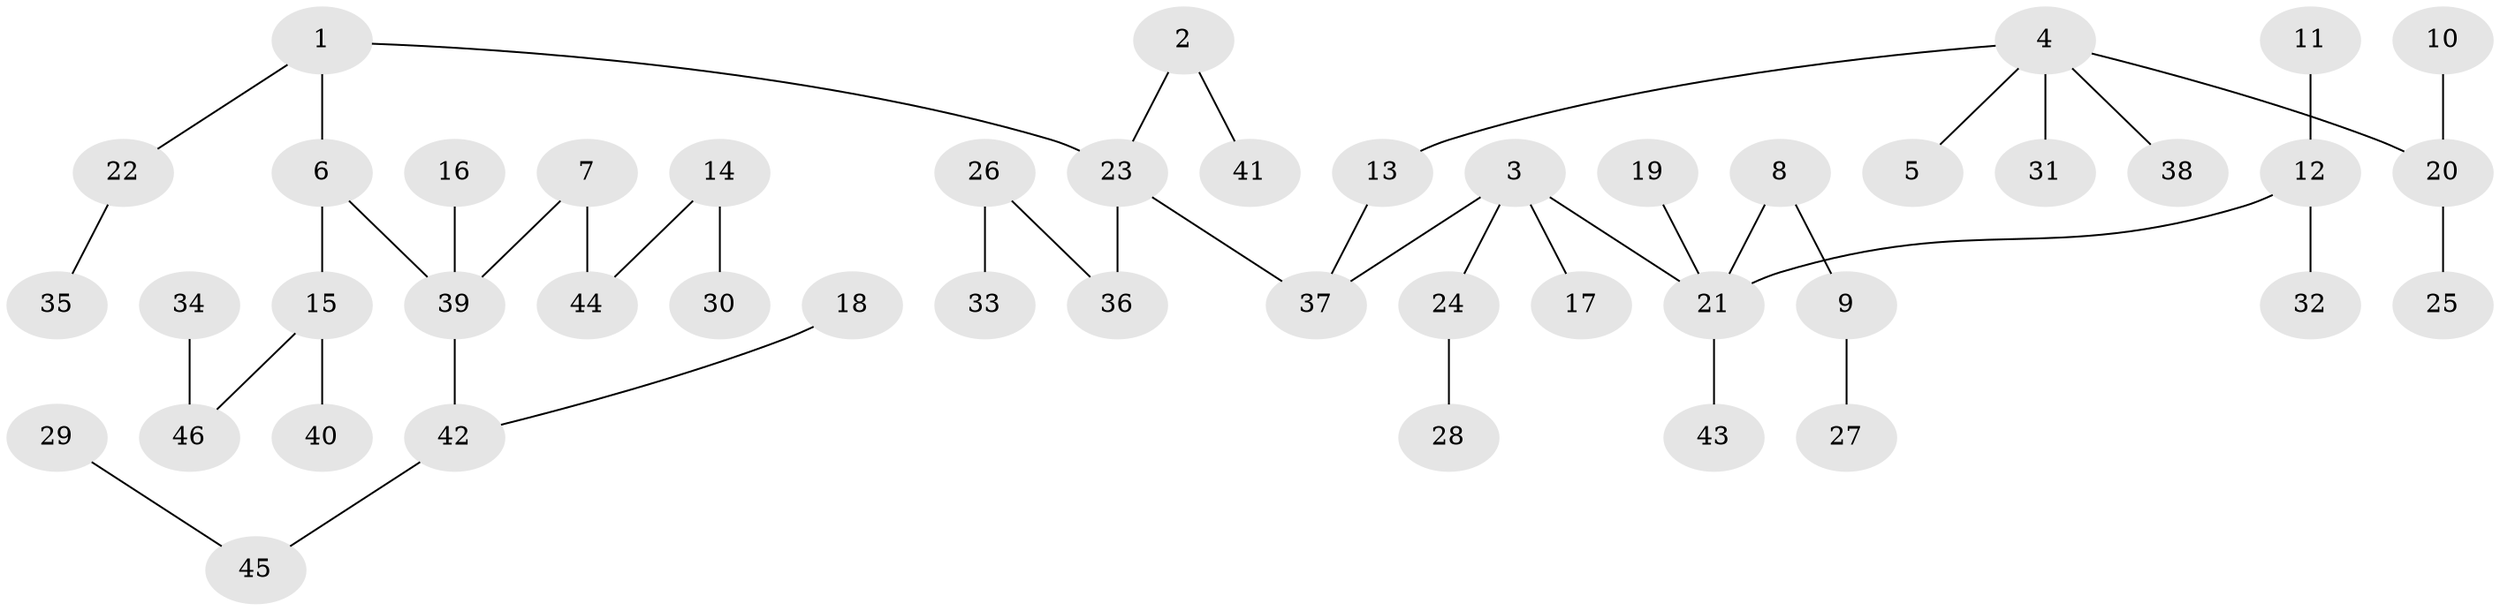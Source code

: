 // original degree distribution, {5: 0.03260869565217391, 4: 0.06521739130434782, 3: 0.15217391304347827, 2: 0.2391304347826087, 6: 0.021739130434782608, 1: 0.4891304347826087}
// Generated by graph-tools (version 1.1) at 2025/02/03/09/25 03:02:23]
// undirected, 46 vertices, 45 edges
graph export_dot {
graph [start="1"]
  node [color=gray90,style=filled];
  1;
  2;
  3;
  4;
  5;
  6;
  7;
  8;
  9;
  10;
  11;
  12;
  13;
  14;
  15;
  16;
  17;
  18;
  19;
  20;
  21;
  22;
  23;
  24;
  25;
  26;
  27;
  28;
  29;
  30;
  31;
  32;
  33;
  34;
  35;
  36;
  37;
  38;
  39;
  40;
  41;
  42;
  43;
  44;
  45;
  46;
  1 -- 6 [weight=1.0];
  1 -- 22 [weight=1.0];
  1 -- 23 [weight=1.0];
  2 -- 23 [weight=1.0];
  2 -- 41 [weight=1.0];
  3 -- 17 [weight=1.0];
  3 -- 21 [weight=1.0];
  3 -- 24 [weight=1.0];
  3 -- 37 [weight=1.0];
  4 -- 5 [weight=1.0];
  4 -- 13 [weight=1.0];
  4 -- 20 [weight=1.0];
  4 -- 31 [weight=1.0];
  4 -- 38 [weight=1.0];
  6 -- 15 [weight=1.0];
  6 -- 39 [weight=1.0];
  7 -- 39 [weight=1.0];
  7 -- 44 [weight=1.0];
  8 -- 9 [weight=1.0];
  8 -- 21 [weight=1.0];
  9 -- 27 [weight=1.0];
  10 -- 20 [weight=1.0];
  11 -- 12 [weight=1.0];
  12 -- 21 [weight=1.0];
  12 -- 32 [weight=1.0];
  13 -- 37 [weight=1.0];
  14 -- 30 [weight=1.0];
  14 -- 44 [weight=1.0];
  15 -- 40 [weight=1.0];
  15 -- 46 [weight=1.0];
  16 -- 39 [weight=1.0];
  18 -- 42 [weight=1.0];
  19 -- 21 [weight=1.0];
  20 -- 25 [weight=1.0];
  21 -- 43 [weight=1.0];
  22 -- 35 [weight=1.0];
  23 -- 36 [weight=1.0];
  23 -- 37 [weight=1.0];
  24 -- 28 [weight=1.0];
  26 -- 33 [weight=1.0];
  26 -- 36 [weight=1.0];
  29 -- 45 [weight=1.0];
  34 -- 46 [weight=1.0];
  39 -- 42 [weight=1.0];
  42 -- 45 [weight=1.0];
}
